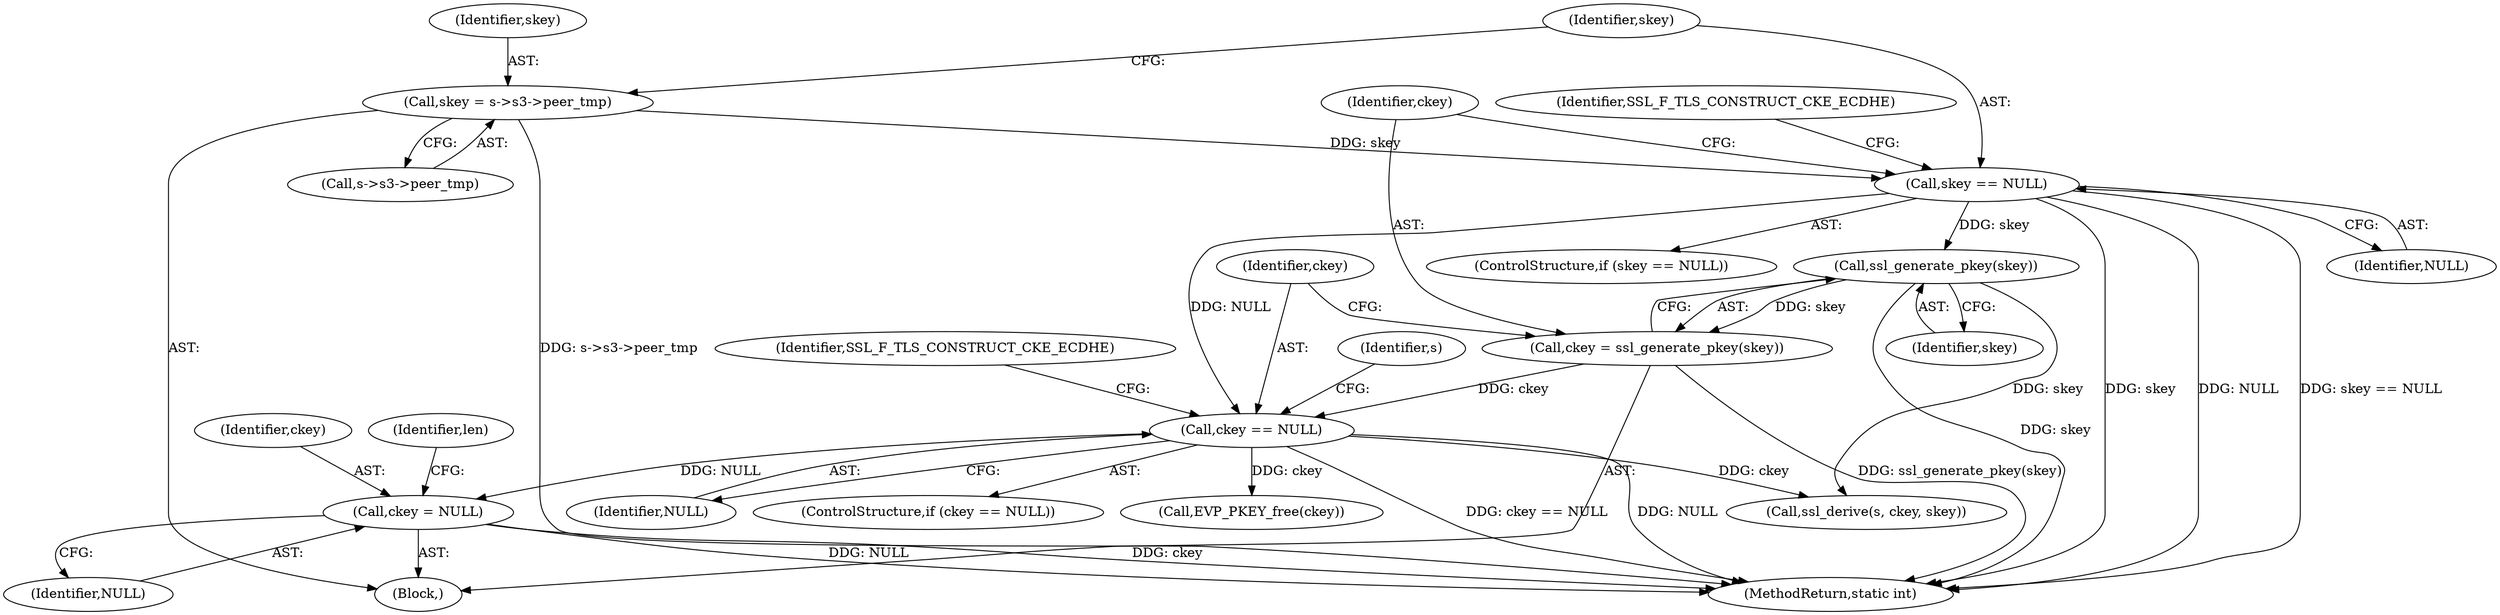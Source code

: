 digraph "0_openssl_efbe126e3ebb9123ac9d058aa2bb044261342aaa_0@pointer" {
"1000185" [label="(Call,ckey = NULL)"];
"1000148" [label="(Call,ckey == NULL)"];
"1000143" [label="(Call,ckey = ssl_generate_pkey(skey))"];
"1000145" [label="(Call,ssl_generate_pkey(skey))"];
"1000134" [label="(Call,skey == NULL)"];
"1000126" [label="(Call,skey = s->s3->peer_tmp)"];
"1000159" [label="(Identifier,s)"];
"1000149" [label="(Identifier,ckey)"];
"1000217" [label="(Call,EVP_PKEY_free(ckey))"];
"1000153" [label="(Identifier,SSL_F_TLS_CONSTRUCT_CKE_ECDHE)"];
"1000146" [label="(Identifier,skey)"];
"1000127" [label="(Identifier,skey)"];
"1000150" [label="(Identifier,NULL)"];
"1000144" [label="(Identifier,ckey)"];
"1000136" [label="(Identifier,NULL)"];
"1000145" [label="(Call,ssl_generate_pkey(skey))"];
"1000158" [label="(Call,ssl_derive(s, ckey, skey))"];
"1000190" [label="(Identifier,len)"];
"1000221" [label="(MethodReturn,static int)"];
"1000109" [label="(Block,)"];
"1000187" [label="(Identifier,NULL)"];
"1000126" [label="(Call,skey = s->s3->peer_tmp)"];
"1000148" [label="(Call,ckey == NULL)"];
"1000147" [label="(ControlStructure,if (ckey == NULL))"];
"1000185" [label="(Call,ckey = NULL)"];
"1000134" [label="(Call,skey == NULL)"];
"1000143" [label="(Call,ckey = ssl_generate_pkey(skey))"];
"1000133" [label="(ControlStructure,if (skey == NULL))"];
"1000139" [label="(Identifier,SSL_F_TLS_CONSTRUCT_CKE_ECDHE)"];
"1000128" [label="(Call,s->s3->peer_tmp)"];
"1000186" [label="(Identifier,ckey)"];
"1000135" [label="(Identifier,skey)"];
"1000185" -> "1000109"  [label="AST: "];
"1000185" -> "1000187"  [label="CFG: "];
"1000186" -> "1000185"  [label="AST: "];
"1000187" -> "1000185"  [label="AST: "];
"1000190" -> "1000185"  [label="CFG: "];
"1000185" -> "1000221"  [label="DDG: ckey"];
"1000185" -> "1000221"  [label="DDG: NULL"];
"1000148" -> "1000185"  [label="DDG: NULL"];
"1000148" -> "1000147"  [label="AST: "];
"1000148" -> "1000150"  [label="CFG: "];
"1000149" -> "1000148"  [label="AST: "];
"1000150" -> "1000148"  [label="AST: "];
"1000153" -> "1000148"  [label="CFG: "];
"1000159" -> "1000148"  [label="CFG: "];
"1000148" -> "1000221"  [label="DDG: ckey == NULL"];
"1000148" -> "1000221"  [label="DDG: NULL"];
"1000143" -> "1000148"  [label="DDG: ckey"];
"1000134" -> "1000148"  [label="DDG: NULL"];
"1000148" -> "1000158"  [label="DDG: ckey"];
"1000148" -> "1000217"  [label="DDG: ckey"];
"1000143" -> "1000109"  [label="AST: "];
"1000143" -> "1000145"  [label="CFG: "];
"1000144" -> "1000143"  [label="AST: "];
"1000145" -> "1000143"  [label="AST: "];
"1000149" -> "1000143"  [label="CFG: "];
"1000143" -> "1000221"  [label="DDG: ssl_generate_pkey(skey)"];
"1000145" -> "1000143"  [label="DDG: skey"];
"1000145" -> "1000146"  [label="CFG: "];
"1000146" -> "1000145"  [label="AST: "];
"1000145" -> "1000221"  [label="DDG: skey"];
"1000134" -> "1000145"  [label="DDG: skey"];
"1000145" -> "1000158"  [label="DDG: skey"];
"1000134" -> "1000133"  [label="AST: "];
"1000134" -> "1000136"  [label="CFG: "];
"1000135" -> "1000134"  [label="AST: "];
"1000136" -> "1000134"  [label="AST: "];
"1000139" -> "1000134"  [label="CFG: "];
"1000144" -> "1000134"  [label="CFG: "];
"1000134" -> "1000221"  [label="DDG: skey == NULL"];
"1000134" -> "1000221"  [label="DDG: skey"];
"1000134" -> "1000221"  [label="DDG: NULL"];
"1000126" -> "1000134"  [label="DDG: skey"];
"1000126" -> "1000109"  [label="AST: "];
"1000126" -> "1000128"  [label="CFG: "];
"1000127" -> "1000126"  [label="AST: "];
"1000128" -> "1000126"  [label="AST: "];
"1000135" -> "1000126"  [label="CFG: "];
"1000126" -> "1000221"  [label="DDG: s->s3->peer_tmp"];
}
